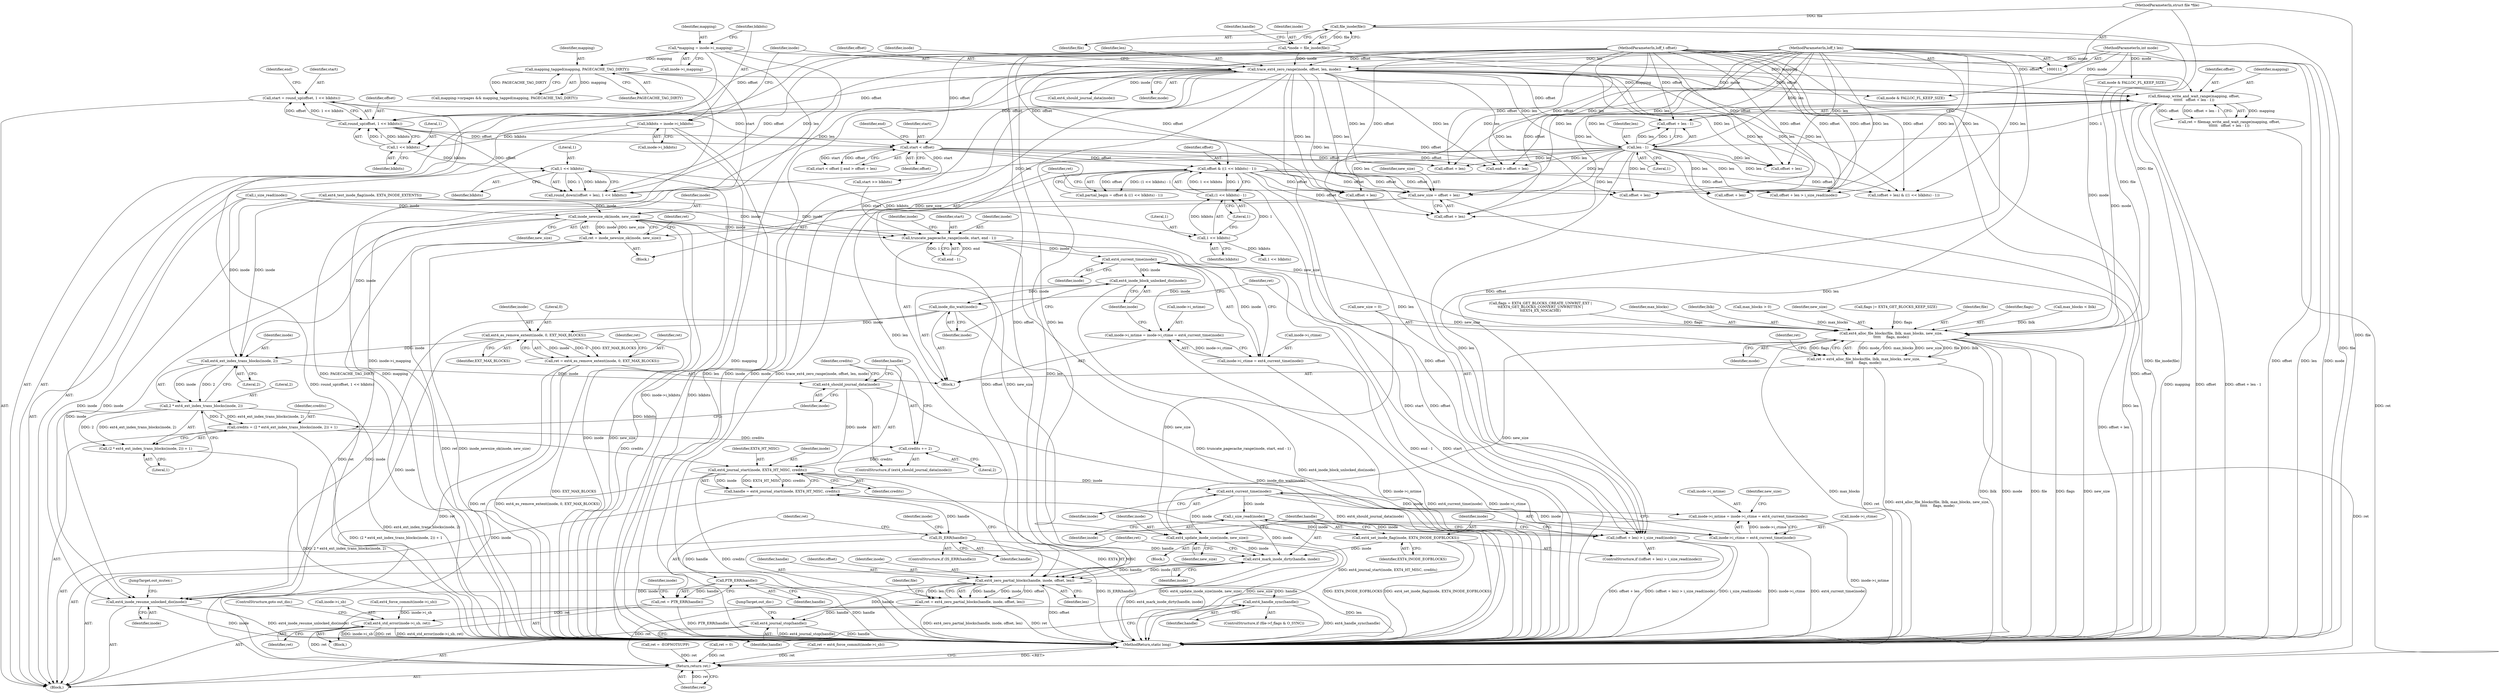 digraph "0_linux_0f2af21aae11972fa924374ddcf52e88347cf5a8@integer" {
"1000318" [label="(Call,new_size = offset + len)"];
"1000113" [label="(MethodParameterIn,loff_t offset)"];
"1000236" [label="(Call,offset & ((1 << blkbits) - 1))"];
"1000223" [label="(Call,start < offset)"];
"1000205" [label="(Call,start = round_up(offset, 1 << blkbits))"];
"1000207" [label="(Call,round_up(offset, 1 << blkbits))"];
"1000193" [label="(Call,filemap_write_and_wait_range(mapping, offset,\n\t\t\t\t\t\t   offset + len - 1))"];
"1000187" [label="(Call,mapping_tagged(mapping, PAGECACHE_TAG_DIRTY))"];
"1000143" [label="(Call,*mapping = inode->i_mapping)"];
"1000154" [label="(Call,trace_ext4_zero_range(inode, offset, len, mode))"];
"1000118" [label="(Call,*inode = file_inode(file))"];
"1000120" [label="(Call,file_inode(file))"];
"1000112" [label="(MethodParameterIn,struct file *file)"];
"1000114" [label="(MethodParameterIn,loff_t len)"];
"1000115" [label="(MethodParameterIn,int mode)"];
"1000198" [label="(Call,len - 1)"];
"1000209" [label="(Call,1 << blkbits)"];
"1000149" [label="(Call,blkbits = inode->i_blkbits)"];
"1000238" [label="(Call,(1 << blkbits) - 1)"];
"1000239" [label="(Call,1 << blkbits)"];
"1000218" [label="(Call,1 << blkbits)"];
"1000325" [label="(Call,inode_newsize_ok(inode, new_size))"];
"1000323" [label="(Call,ret = inode_newsize_ok(inode, new_size))"];
"1000481" [label="(Return,return ret;)"];
"1000341" [label="(Call,truncate_pagecache_range(inode, start, end - 1))"];
"1000355" [label="(Call,ext4_current_time(inode))"];
"1000347" [label="(Call,inode->i_mtime = inode->i_ctime = ext4_current_time(inode))"];
"1000351" [label="(Call,inode->i_ctime = ext4_current_time(inode))"];
"1000357" [label="(Call,ext4_inode_block_unlocked_dio(inode))"];
"1000359" [label="(Call,inode_dio_wait(inode))"];
"1000375" [label="(Call,ext4_es_remove_extent(inode, 0, EXT_MAX_BLOCKS))"];
"1000373" [label="(Call,ret = ext4_es_remove_extent(inode, 0, EXT_MAX_BLOCKS))"];
"1000394" [label="(Call,ext4_ext_index_trans_blocks(inode, 2))"];
"1000392" [label="(Call,2 * ext4_ext_index_trans_blocks(inode, 2))"];
"1000389" [label="(Call,credits = (2 * ext4_ext_index_trans_blocks(inode, 2)) + 1)"];
"1000401" [label="(Call,credits += 2)"];
"1000406" [label="(Call,ext4_journal_start(inode, EXT4_HT_MISC, credits))"];
"1000404" [label="(Call,handle = ext4_journal_start(inode, EXT4_HT_MISC, credits))"];
"1000411" [label="(Call,IS_ERR(handle))"];
"1000416" [label="(Call,PTR_ERR(handle))"];
"1000414" [label="(Call,ret = PTR_ERR(handle))"];
"1000418" [label="(Call,ext4_std_error(inode->i_sb, ret))"];
"1000452" [label="(Call,ext4_mark_inode_dirty(handle, inode))"];
"1000457" [label="(Call,ext4_zero_partial_blocks(handle, inode, offset, len))"];
"1000455" [label="(Call,ret = ext4_zero_partial_blocks(handle, inode, offset, len))"];
"1000468" [label="(Call,ext4_handle_sync(handle))"];
"1000470" [label="(Call,ext4_journal_stop(handle))"];
"1000473" [label="(Call,ext4_inode_resume_unlocked_dio(inode))"];
"1000432" [label="(Call,ext4_current_time(inode))"];
"1000424" [label="(Call,inode->i_mtime = inode->i_ctime = ext4_current_time(inode))"];
"1000428" [label="(Call,inode->i_ctime = ext4_current_time(inode))"];
"1000437" [label="(Call,ext4_update_inode_size(inode, new_size))"];
"1000447" [label="(Call,i_size_read(inode))"];
"1000443" [label="(Call,(offset + len) > i_size_read(inode))"];
"1000449" [label="(Call,ext4_set_inode_flag(inode, EXT4_INODE_EOFBLOCKS))"];
"1000391" [label="(Call,(2 * ext4_ext_index_trans_blocks(inode, 2)) + 1)"];
"1000399" [label="(Call,ext4_should_journal_data(inode))"];
"1000363" [label="(Call,ext4_alloc_file_blocks(file, lblk, max_blocks, new_size,\n\t\t\t\t\t     flags, mode))"];
"1000361" [label="(Call,ret = ext4_alloc_file_blocks(file, lblk, max_blocks, new_size,\n\t\t\t\t\t     flags, mode))"];
"1000396" [label="(Literal,2)"];
"1000404" [label="(Call,handle = ext4_journal_start(inode, EXT4_HT_MISC, credits))"];
"1000246" [label="(Call,offset + len)"];
"1000465" [label="(Identifier,file)"];
"1000195" [label="(Identifier,offset)"];
"1000228" [label="(Call,offset + len)"];
"1000296" [label="(Call,ext4_test_inode_flag(inode, EXT4_INODE_EXTENTS))"];
"1000449" [label="(Call,ext4_set_inode_flag(inode, EXT4_INODE_EOFBLOCKS))"];
"1000409" [label="(Identifier,credits)"];
"1000481" [label="(Return,return ret;)"];
"1000363" [label="(Call,ext4_alloc_file_blocks(file, lblk, max_blocks, new_size,\n\t\t\t\t\t     flags, mode))"];
"1000468" [label="(Call,ext4_handle_sync(handle))"];
"1000452" [label="(Call,ext4_mark_inode_dirty(handle, inode))"];
"1000155" [label="(Identifier,inode)"];
"1000462" [label="(ControlStructure,if (file->f_flags & O_SYNC))"];
"1000472" [label="(JumpTarget,out_dio:)"];
"1000300" [label="(Call,ret = -EOPNOTSUPP)"];
"1000456" [label="(Identifier,ret)"];
"1000447" [label="(Call,i_size_read(inode))"];
"1000422" [label="(Identifier,ret)"];
"1000150" [label="(Identifier,blkbits)"];
"1000317" [label="(Block,)"];
"1000411" [label="(Call,IS_ERR(handle))"];
"1000239" [label="(Call,1 << blkbits)"];
"1000351" [label="(Call,inode->i_ctime = ext4_current_time(inode))"];
"1000169" [label="(Call,ext4_should_journal_data(inode))"];
"1000471" [label="(Identifier,handle)"];
"1000439" [label="(Identifier,new_size)"];
"1000112" [label="(MethodParameterIn,struct file *file)"];
"1000458" [label="(Identifier,handle)"];
"1000198" [label="(Call,len - 1)"];
"1000378" [label="(Identifier,EXT_MAX_BLOCKS)"];
"1000394" [label="(Call,ext4_ext_index_trans_blocks(inode, 2))"];
"1000413" [label="(Block,)"];
"1000145" [label="(Call,inode->i_mapping)"];
"1000340" [label="(Block,)"];
"1000342" [label="(Identifier,inode)"];
"1000193" [label="(Call,filemap_write_and_wait_range(mapping, offset,\n\t\t\t\t\t\t   offset + len - 1))"];
"1000189" [label="(Identifier,PAGECACHE_TAG_DIRTY)"];
"1000364" [label="(Identifier,file)"];
"1000368" [label="(Identifier,flags)"];
"1000241" [label="(Identifier,blkbits)"];
"1000318" [label="(Call,new_size = offset + len)"];
"1000236" [label="(Call,offset & ((1 << blkbits) - 1))"];
"1000393" [label="(Literal,2)"];
"1000392" [label="(Call,2 * ext4_ext_index_trans_blocks(inode, 2))"];
"1000114" [label="(MethodParameterIn,loff_t len)"];
"1000121" [label="(Identifier,file)"];
"1000455" [label="(Call,ret = ext4_zero_partial_blocks(handle, inode, offset, len))"];
"1000213" [label="(Identifier,end)"];
"1000194" [label="(Identifier,mapping)"];
"1000210" [label="(Literal,1)"];
"1000400" [label="(Identifier,inode)"];
"1000424" [label="(Call,inode->i_mtime = inode->i_ctime = ext4_current_time(inode))"];
"1000226" [label="(Call,end > offset + len)"];
"1000320" [label="(Call,offset + len)"];
"1000344" [label="(Call,end - 1)"];
"1000391" [label="(Call,(2 * ext4_ext_index_trans_blocks(inode, 2)) + 1)"];
"1000183" [label="(Call,mapping->nrpages && mapping_tagged(mapping, PAGECACHE_TAG_DIRTY))"];
"1000156" [label="(Identifier,offset)"];
"1000417" [label="(Identifier,handle)"];
"1000242" [label="(Literal,1)"];
"1000408" [label="(Identifier,EXT4_HT_MISC)"];
"1000163" [label="(Identifier,inode)"];
"1000265" [label="(Call,max_blocks < lblk)"];
"1000118" [label="(Call,*inode = file_inode(file))"];
"1000405" [label="(Identifier,handle)"];
"1000375" [label="(Call,ext4_es_remove_extent(inode, 0, EXT_MAX_BLOCKS))"];
"1000325" [label="(Call,inode_newsize_ok(inode, new_size))"];
"1000312" [label="(Call,offset + len)"];
"1000219" [label="(Literal,1)"];
"1000469" [label="(Identifier,handle)"];
"1000209" [label="(Call,1 << blkbits)"];
"1000275" [label="(Call,flags = EXT4_GET_BLOCKS_CREATE_UNWRIT_EXT |\n\t\tEXT4_GET_BLOCKS_CONVERT_UNWRITTEN |\n\t\tEXT4_EX_NOCACHE)"];
"1000240" [label="(Literal,1)"];
"1000222" [label="(Call,start < offset || end > offset + len)"];
"1000415" [label="(Identifier,ret)"];
"1000475" [label="(JumpTarget,out_mutex:)"];
"1000442" [label="(ControlStructure,if ((offset + len) > i_size_read(inode)))"];
"1000366" [label="(Identifier,max_blocks)"];
"1000220" [label="(Identifier,blkbits)"];
"1000376" [label="(Identifier,inode)"];
"1000470" [label="(Call,ext4_journal_stop(handle))"];
"1000450" [label="(Identifier,inode)"];
"1000473" [label="(Call,ext4_inode_resume_unlocked_dio(inode))"];
"1000128" [label="(Call,new_size = 0)"];
"1000324" [label="(Identifier,ret)"];
"1000207" [label="(Call,round_up(offset, 1 << blkbits))"];
"1000238" [label="(Call,(1 << blkbits) - 1)"];
"1000199" [label="(Identifier,len)"];
"1000341" [label="(Call,truncate_pagecache_range(inode, start, end - 1))"];
"1000132" [label="(Call,ret = 0)"];
"1000158" [label="(Identifier,mode)"];
"1000116" [label="(Block,)"];
"1000214" [label="(Call,round_down((offset + len), 1 << blkbits))"];
"1000234" [label="(Call,partial_begin = offset & ((1 << blkbits) - 1))"];
"1000191" [label="(Call,ret = filemap_write_and_wait_range(mapping, offset,\n\t\t\t\t\t\t   offset + len - 1))"];
"1000474" [label="(Identifier,inode)"];
"1000256" [label="(Call,start >> blkbits)"];
"1000188" [label="(Identifier,mapping)"];
"1000352" [label="(Call,inode->i_ctime)"];
"1000460" [label="(Identifier,offset)"];
"1000143" [label="(Call,*mapping = inode->i_mapping)"];
"1000250" [label="(Call,1 << blkbits)"];
"1000432" [label="(Call,ext4_current_time(inode))"];
"1000459" [label="(Identifier,inode)"];
"1000416" [label="(Call,PTR_ERR(handle))"];
"1000426" [label="(Identifier,inode)"];
"1000483" [label="(MethodReturn,static long)"];
"1000327" [label="(Identifier,new_size)"];
"1000438" [label="(Identifier,inode)"];
"1000365" [label="(Identifier,lblk)"];
"1000337" [label="(Call,max_blocks > 0)"];
"1000154" [label="(Call,trace_ext4_zero_range(inode, offset, len, mode))"];
"1000362" [label="(Identifier,ret)"];
"1000373" [label="(Call,ret = ext4_es_remove_extent(inode, 0, EXT_MAX_BLOCKS))"];
"1000457" [label="(Call,ext4_zero_partial_blocks(handle, inode, offset, len))"];
"1000237" [label="(Identifier,offset)"];
"1000283" [label="(Call,mode & FALLOC_FL_KEEP_SIZE)"];
"1000119" [label="(Identifier,inode)"];
"1000323" [label="(Call,ret = inode_newsize_ok(inode, new_size))"];
"1000315" [label="(Call,i_size_read(inode))"];
"1000443" [label="(Call,(offset + len) > i_size_read(inode))"];
"1000412" [label="(Identifier,handle)"];
"1000395" [label="(Identifier,inode)"];
"1000374" [label="(Identifier,ret)"];
"1000223" [label="(Call,start < offset)"];
"1000308" [label="(Call,mode & FALLOC_FL_KEEP_SIZE)"];
"1000113" [label="(MethodParameterIn,loff_t offset)"];
"1000151" [label="(Call,inode->i_blkbits)"];
"1000206" [label="(Identifier,start)"];
"1000311" [label="(Call,offset + len > i_size_read(inode))"];
"1000347" [label="(Call,inode->i_mtime = inode->i_ctime = ext4_current_time(inode))"];
"1000349" [label="(Identifier,inode)"];
"1000397" [label="(Literal,1)"];
"1000356" [label="(Identifier,inode)"];
"1000357" [label="(Call,ext4_inode_block_unlocked_dio(inode))"];
"1000211" [label="(Identifier,blkbits)"];
"1000425" [label="(Call,inode->i_mtime)"];
"1000149" [label="(Call,blkbits = inode->i_blkbits)"];
"1000407" [label="(Identifier,inode)"];
"1000371" [label="(Identifier,ret)"];
"1000367" [label="(Identifier,new_size)"];
"1000187" [label="(Call,mapping_tagged(mapping, PAGECACHE_TAG_DIRTY))"];
"1000326" [label="(Identifier,inode)"];
"1000414" [label="(Call,ret = PTR_ERR(handle))"];
"1000196" [label="(Call,offset + len - 1)"];
"1000433" [label="(Identifier,inode)"];
"1000225" [label="(Identifier,offset)"];
"1000437" [label="(Call,ext4_update_inode_size(inode, new_size))"];
"1000329" [label="(Identifier,ret)"];
"1000360" [label="(Identifier,inode)"];
"1000390" [label="(Identifier,credits)"];
"1000286" [label="(Call,flags |= EXT4_GET_BLOCKS_KEEP_SIZE)"];
"1000403" [label="(Literal,2)"];
"1000380" [label="(Identifier,ret)"];
"1000454" [label="(Identifier,inode)"];
"1000451" [label="(Identifier,EXT4_INODE_EOFBLOCKS)"];
"1000361" [label="(Call,ret = ext4_alloc_file_blocks(file, lblk, max_blocks, new_size,\n\t\t\t\t\t     flags, mode))"];
"1000428" [label="(Call,inode->i_ctime = ext4_current_time(inode))"];
"1000124" [label="(Identifier,handle)"];
"1000399" [label="(Call,ext4_should_journal_data(inode))"];
"1000144" [label="(Identifier,mapping)"];
"1000369" [label="(Identifier,mode)"];
"1000157" [label="(Identifier,len)"];
"1000200" [label="(Literal,1)"];
"1000348" [label="(Call,inode->i_mtime)"];
"1000115" [label="(MethodParameterIn,int mode)"];
"1000227" [label="(Identifier,end)"];
"1000436" [label="(Block,)"];
"1000319" [label="(Identifier,new_size)"];
"1000359" [label="(Call,inode_dio_wait(inode))"];
"1000174" [label="(Call,ext4_force_commit(inode->i_sb))"];
"1000355" [label="(Call,ext4_current_time(inode))"];
"1000377" [label="(Literal,0)"];
"1000406" [label="(Call,ext4_journal_start(inode, EXT4_HT_MISC, credits))"];
"1000401" [label="(Call,credits += 2)"];
"1000429" [label="(Call,inode->i_ctime)"];
"1000448" [label="(Identifier,inode)"];
"1000423" [label="(ControlStructure,goto out_dio;)"];
"1000398" [label="(ControlStructure,if (ext4_should_journal_data(inode)))"];
"1000120" [label="(Call,file_inode(file))"];
"1000461" [label="(Identifier,len)"];
"1000420" [label="(Identifier,inode)"];
"1000453" [label="(Identifier,handle)"];
"1000419" [label="(Call,inode->i_sb)"];
"1000224" [label="(Identifier,start)"];
"1000482" [label="(Identifier,ret)"];
"1000410" [label="(ControlStructure,if (IS_ERR(handle)))"];
"1000444" [label="(Call,offset + len)"];
"1000389" [label="(Call,credits = (2 * ext4_ext_index_trans_blocks(inode, 2)) + 1)"];
"1000245" [label="(Call,(offset + len) & ((1 << blkbits) - 1))"];
"1000343" [label="(Identifier,start)"];
"1000208" [label="(Identifier,offset)"];
"1000218" [label="(Call,1 << blkbits)"];
"1000402" [label="(Identifier,credits)"];
"1000435" [label="(Identifier,new_size)"];
"1000205" [label="(Call,start = round_up(offset, 1 << blkbits))"];
"1000418" [label="(Call,ext4_std_error(inode->i_sb, ret))"];
"1000172" [label="(Call,ret = ext4_force_commit(inode->i_sb))"];
"1000358" [label="(Identifier,inode)"];
"1000215" [label="(Call,offset + len)"];
"1000318" -> "1000317"  [label="AST: "];
"1000318" -> "1000320"  [label="CFG: "];
"1000319" -> "1000318"  [label="AST: "];
"1000320" -> "1000318"  [label="AST: "];
"1000324" -> "1000318"  [label="CFG: "];
"1000318" -> "1000483"  [label="DDG: offset + len"];
"1000113" -> "1000318"  [label="DDG: offset"];
"1000236" -> "1000318"  [label="DDG: offset"];
"1000114" -> "1000318"  [label="DDG: len"];
"1000154" -> "1000318"  [label="DDG: len"];
"1000198" -> "1000318"  [label="DDG: len"];
"1000318" -> "1000325"  [label="DDG: new_size"];
"1000113" -> "1000111"  [label="AST: "];
"1000113" -> "1000483"  [label="DDG: offset"];
"1000113" -> "1000154"  [label="DDG: offset"];
"1000113" -> "1000193"  [label="DDG: offset"];
"1000113" -> "1000196"  [label="DDG: offset"];
"1000113" -> "1000207"  [label="DDG: offset"];
"1000113" -> "1000214"  [label="DDG: offset"];
"1000113" -> "1000215"  [label="DDG: offset"];
"1000113" -> "1000223"  [label="DDG: offset"];
"1000113" -> "1000226"  [label="DDG: offset"];
"1000113" -> "1000228"  [label="DDG: offset"];
"1000113" -> "1000236"  [label="DDG: offset"];
"1000113" -> "1000245"  [label="DDG: offset"];
"1000113" -> "1000246"  [label="DDG: offset"];
"1000113" -> "1000311"  [label="DDG: offset"];
"1000113" -> "1000312"  [label="DDG: offset"];
"1000113" -> "1000320"  [label="DDG: offset"];
"1000113" -> "1000443"  [label="DDG: offset"];
"1000113" -> "1000444"  [label="DDG: offset"];
"1000113" -> "1000457"  [label="DDG: offset"];
"1000236" -> "1000234"  [label="AST: "];
"1000236" -> "1000238"  [label="CFG: "];
"1000237" -> "1000236"  [label="AST: "];
"1000238" -> "1000236"  [label="AST: "];
"1000234" -> "1000236"  [label="CFG: "];
"1000236" -> "1000234"  [label="DDG: offset"];
"1000236" -> "1000234"  [label="DDG: (1 << blkbits) - 1"];
"1000223" -> "1000236"  [label="DDG: offset"];
"1000238" -> "1000236"  [label="DDG: 1 << blkbits"];
"1000238" -> "1000236"  [label="DDG: 1"];
"1000236" -> "1000245"  [label="DDG: offset"];
"1000236" -> "1000246"  [label="DDG: offset"];
"1000236" -> "1000311"  [label="DDG: offset"];
"1000236" -> "1000312"  [label="DDG: offset"];
"1000236" -> "1000320"  [label="DDG: offset"];
"1000236" -> "1000443"  [label="DDG: offset"];
"1000236" -> "1000444"  [label="DDG: offset"];
"1000236" -> "1000457"  [label="DDG: offset"];
"1000223" -> "1000222"  [label="AST: "];
"1000223" -> "1000225"  [label="CFG: "];
"1000224" -> "1000223"  [label="AST: "];
"1000225" -> "1000223"  [label="AST: "];
"1000227" -> "1000223"  [label="CFG: "];
"1000222" -> "1000223"  [label="CFG: "];
"1000223" -> "1000483"  [label="DDG: offset"];
"1000223" -> "1000483"  [label="DDG: start"];
"1000223" -> "1000222"  [label="DDG: start"];
"1000223" -> "1000222"  [label="DDG: offset"];
"1000205" -> "1000223"  [label="DDG: start"];
"1000207" -> "1000223"  [label="DDG: offset"];
"1000223" -> "1000226"  [label="DDG: offset"];
"1000223" -> "1000228"  [label="DDG: offset"];
"1000223" -> "1000256"  [label="DDG: start"];
"1000205" -> "1000116"  [label="AST: "];
"1000205" -> "1000207"  [label="CFG: "];
"1000206" -> "1000205"  [label="AST: "];
"1000207" -> "1000205"  [label="AST: "];
"1000213" -> "1000205"  [label="CFG: "];
"1000205" -> "1000483"  [label="DDG: round_up(offset, 1 << blkbits)"];
"1000207" -> "1000205"  [label="DDG: offset"];
"1000207" -> "1000205"  [label="DDG: 1 << blkbits"];
"1000207" -> "1000209"  [label="CFG: "];
"1000208" -> "1000207"  [label="AST: "];
"1000209" -> "1000207"  [label="AST: "];
"1000193" -> "1000207"  [label="DDG: offset"];
"1000154" -> "1000207"  [label="DDG: offset"];
"1000209" -> "1000207"  [label="DDG: 1"];
"1000209" -> "1000207"  [label="DDG: blkbits"];
"1000207" -> "1000214"  [label="DDG: offset"];
"1000207" -> "1000215"  [label="DDG: offset"];
"1000193" -> "1000191"  [label="AST: "];
"1000193" -> "1000196"  [label="CFG: "];
"1000194" -> "1000193"  [label="AST: "];
"1000195" -> "1000193"  [label="AST: "];
"1000196" -> "1000193"  [label="AST: "];
"1000191" -> "1000193"  [label="CFG: "];
"1000193" -> "1000483"  [label="DDG: mapping"];
"1000193" -> "1000483"  [label="DDG: offset"];
"1000193" -> "1000483"  [label="DDG: offset + len - 1"];
"1000193" -> "1000191"  [label="DDG: mapping"];
"1000193" -> "1000191"  [label="DDG: offset"];
"1000193" -> "1000191"  [label="DDG: offset + len - 1"];
"1000187" -> "1000193"  [label="DDG: mapping"];
"1000143" -> "1000193"  [label="DDG: mapping"];
"1000154" -> "1000193"  [label="DDG: offset"];
"1000198" -> "1000193"  [label="DDG: len"];
"1000198" -> "1000193"  [label="DDG: 1"];
"1000187" -> "1000183"  [label="AST: "];
"1000187" -> "1000189"  [label="CFG: "];
"1000188" -> "1000187"  [label="AST: "];
"1000189" -> "1000187"  [label="AST: "];
"1000183" -> "1000187"  [label="CFG: "];
"1000187" -> "1000483"  [label="DDG: mapping"];
"1000187" -> "1000483"  [label="DDG: PAGECACHE_TAG_DIRTY"];
"1000187" -> "1000183"  [label="DDG: mapping"];
"1000187" -> "1000183"  [label="DDG: PAGECACHE_TAG_DIRTY"];
"1000143" -> "1000187"  [label="DDG: mapping"];
"1000143" -> "1000116"  [label="AST: "];
"1000143" -> "1000145"  [label="CFG: "];
"1000144" -> "1000143"  [label="AST: "];
"1000145" -> "1000143"  [label="AST: "];
"1000150" -> "1000143"  [label="CFG: "];
"1000143" -> "1000483"  [label="DDG: mapping"];
"1000143" -> "1000483"  [label="DDG: inode->i_mapping"];
"1000154" -> "1000116"  [label="AST: "];
"1000154" -> "1000158"  [label="CFG: "];
"1000155" -> "1000154"  [label="AST: "];
"1000156" -> "1000154"  [label="AST: "];
"1000157" -> "1000154"  [label="AST: "];
"1000158" -> "1000154"  [label="AST: "];
"1000163" -> "1000154"  [label="CFG: "];
"1000154" -> "1000483"  [label="DDG: len"];
"1000154" -> "1000483"  [label="DDG: inode"];
"1000154" -> "1000483"  [label="DDG: mode"];
"1000154" -> "1000483"  [label="DDG: trace_ext4_zero_range(inode, offset, len, mode)"];
"1000154" -> "1000483"  [label="DDG: offset"];
"1000118" -> "1000154"  [label="DDG: inode"];
"1000114" -> "1000154"  [label="DDG: len"];
"1000115" -> "1000154"  [label="DDG: mode"];
"1000154" -> "1000169"  [label="DDG: inode"];
"1000154" -> "1000196"  [label="DDG: offset"];
"1000154" -> "1000198"  [label="DDG: len"];
"1000154" -> "1000214"  [label="DDG: len"];
"1000154" -> "1000215"  [label="DDG: len"];
"1000154" -> "1000226"  [label="DDG: len"];
"1000154" -> "1000228"  [label="DDG: len"];
"1000154" -> "1000245"  [label="DDG: len"];
"1000154" -> "1000246"  [label="DDG: len"];
"1000154" -> "1000283"  [label="DDG: mode"];
"1000154" -> "1000311"  [label="DDG: len"];
"1000154" -> "1000312"  [label="DDG: len"];
"1000154" -> "1000320"  [label="DDG: len"];
"1000154" -> "1000443"  [label="DDG: len"];
"1000154" -> "1000444"  [label="DDG: len"];
"1000154" -> "1000457"  [label="DDG: len"];
"1000118" -> "1000116"  [label="AST: "];
"1000118" -> "1000120"  [label="CFG: "];
"1000119" -> "1000118"  [label="AST: "];
"1000120" -> "1000118"  [label="AST: "];
"1000124" -> "1000118"  [label="CFG: "];
"1000118" -> "1000483"  [label="DDG: file_inode(file)"];
"1000120" -> "1000118"  [label="DDG: file"];
"1000120" -> "1000121"  [label="CFG: "];
"1000121" -> "1000120"  [label="AST: "];
"1000120" -> "1000483"  [label="DDG: file"];
"1000112" -> "1000120"  [label="DDG: file"];
"1000120" -> "1000363"  [label="DDG: file"];
"1000112" -> "1000111"  [label="AST: "];
"1000112" -> "1000483"  [label="DDG: file"];
"1000112" -> "1000363"  [label="DDG: file"];
"1000114" -> "1000111"  [label="AST: "];
"1000114" -> "1000483"  [label="DDG: len"];
"1000114" -> "1000198"  [label="DDG: len"];
"1000114" -> "1000214"  [label="DDG: len"];
"1000114" -> "1000215"  [label="DDG: len"];
"1000114" -> "1000226"  [label="DDG: len"];
"1000114" -> "1000228"  [label="DDG: len"];
"1000114" -> "1000245"  [label="DDG: len"];
"1000114" -> "1000246"  [label="DDG: len"];
"1000114" -> "1000311"  [label="DDG: len"];
"1000114" -> "1000312"  [label="DDG: len"];
"1000114" -> "1000320"  [label="DDG: len"];
"1000114" -> "1000443"  [label="DDG: len"];
"1000114" -> "1000444"  [label="DDG: len"];
"1000114" -> "1000457"  [label="DDG: len"];
"1000115" -> "1000111"  [label="AST: "];
"1000115" -> "1000483"  [label="DDG: mode"];
"1000115" -> "1000283"  [label="DDG: mode"];
"1000115" -> "1000308"  [label="DDG: mode"];
"1000115" -> "1000363"  [label="DDG: mode"];
"1000198" -> "1000196"  [label="AST: "];
"1000198" -> "1000200"  [label="CFG: "];
"1000199" -> "1000198"  [label="AST: "];
"1000200" -> "1000198"  [label="AST: "];
"1000196" -> "1000198"  [label="CFG: "];
"1000198" -> "1000483"  [label="DDG: len"];
"1000198" -> "1000196"  [label="DDG: len"];
"1000198" -> "1000196"  [label="DDG: 1"];
"1000198" -> "1000214"  [label="DDG: len"];
"1000198" -> "1000215"  [label="DDG: len"];
"1000198" -> "1000226"  [label="DDG: len"];
"1000198" -> "1000228"  [label="DDG: len"];
"1000198" -> "1000245"  [label="DDG: len"];
"1000198" -> "1000246"  [label="DDG: len"];
"1000198" -> "1000311"  [label="DDG: len"];
"1000198" -> "1000312"  [label="DDG: len"];
"1000198" -> "1000320"  [label="DDG: len"];
"1000198" -> "1000443"  [label="DDG: len"];
"1000198" -> "1000444"  [label="DDG: len"];
"1000198" -> "1000457"  [label="DDG: len"];
"1000209" -> "1000211"  [label="CFG: "];
"1000210" -> "1000209"  [label="AST: "];
"1000211" -> "1000209"  [label="AST: "];
"1000149" -> "1000209"  [label="DDG: blkbits"];
"1000209" -> "1000218"  [label="DDG: blkbits"];
"1000149" -> "1000116"  [label="AST: "];
"1000149" -> "1000151"  [label="CFG: "];
"1000150" -> "1000149"  [label="AST: "];
"1000151" -> "1000149"  [label="AST: "];
"1000155" -> "1000149"  [label="CFG: "];
"1000149" -> "1000483"  [label="DDG: inode->i_blkbits"];
"1000149" -> "1000483"  [label="DDG: blkbits"];
"1000238" -> "1000242"  [label="CFG: "];
"1000239" -> "1000238"  [label="AST: "];
"1000242" -> "1000238"  [label="AST: "];
"1000239" -> "1000238"  [label="DDG: 1"];
"1000239" -> "1000238"  [label="DDG: blkbits"];
"1000239" -> "1000241"  [label="CFG: "];
"1000240" -> "1000239"  [label="AST: "];
"1000241" -> "1000239"  [label="AST: "];
"1000242" -> "1000239"  [label="CFG: "];
"1000218" -> "1000239"  [label="DDG: blkbits"];
"1000239" -> "1000250"  [label="DDG: blkbits"];
"1000218" -> "1000214"  [label="AST: "];
"1000218" -> "1000220"  [label="CFG: "];
"1000219" -> "1000218"  [label="AST: "];
"1000220" -> "1000218"  [label="AST: "];
"1000214" -> "1000218"  [label="CFG: "];
"1000218" -> "1000483"  [label="DDG: blkbits"];
"1000218" -> "1000214"  [label="DDG: 1"];
"1000218" -> "1000214"  [label="DDG: blkbits"];
"1000325" -> "1000323"  [label="AST: "];
"1000325" -> "1000327"  [label="CFG: "];
"1000326" -> "1000325"  [label="AST: "];
"1000327" -> "1000325"  [label="AST: "];
"1000323" -> "1000325"  [label="CFG: "];
"1000325" -> "1000483"  [label="DDG: inode"];
"1000325" -> "1000483"  [label="DDG: new_size"];
"1000325" -> "1000323"  [label="DDG: inode"];
"1000325" -> "1000323"  [label="DDG: new_size"];
"1000315" -> "1000325"  [label="DDG: inode"];
"1000296" -> "1000325"  [label="DDG: inode"];
"1000325" -> "1000341"  [label="DDG: inode"];
"1000325" -> "1000363"  [label="DDG: new_size"];
"1000325" -> "1000394"  [label="DDG: inode"];
"1000325" -> "1000437"  [label="DDG: new_size"];
"1000325" -> "1000473"  [label="DDG: inode"];
"1000323" -> "1000317"  [label="AST: "];
"1000324" -> "1000323"  [label="AST: "];
"1000329" -> "1000323"  [label="CFG: "];
"1000323" -> "1000483"  [label="DDG: ret"];
"1000323" -> "1000483"  [label="DDG: inode_newsize_ok(inode, new_size)"];
"1000323" -> "1000481"  [label="DDG: ret"];
"1000481" -> "1000116"  [label="AST: "];
"1000481" -> "1000482"  [label="CFG: "];
"1000482" -> "1000481"  [label="AST: "];
"1000483" -> "1000481"  [label="CFG: "];
"1000481" -> "1000483"  [label="DDG: <RET>"];
"1000482" -> "1000481"  [label="DDG: ret"];
"1000300" -> "1000481"  [label="DDG: ret"];
"1000418" -> "1000481"  [label="DDG: ret"];
"1000132" -> "1000481"  [label="DDG: ret"];
"1000172" -> "1000481"  [label="DDG: ret"];
"1000361" -> "1000481"  [label="DDG: ret"];
"1000373" -> "1000481"  [label="DDG: ret"];
"1000191" -> "1000481"  [label="DDG: ret"];
"1000455" -> "1000481"  [label="DDG: ret"];
"1000341" -> "1000340"  [label="AST: "];
"1000341" -> "1000344"  [label="CFG: "];
"1000342" -> "1000341"  [label="AST: "];
"1000343" -> "1000341"  [label="AST: "];
"1000344" -> "1000341"  [label="AST: "];
"1000349" -> "1000341"  [label="CFG: "];
"1000341" -> "1000483"  [label="DDG: end - 1"];
"1000341" -> "1000483"  [label="DDG: start"];
"1000341" -> "1000483"  [label="DDG: truncate_pagecache_range(inode, start, end - 1)"];
"1000315" -> "1000341"  [label="DDG: inode"];
"1000296" -> "1000341"  [label="DDG: inode"];
"1000256" -> "1000341"  [label="DDG: start"];
"1000344" -> "1000341"  [label="DDG: end"];
"1000344" -> "1000341"  [label="DDG: 1"];
"1000341" -> "1000355"  [label="DDG: inode"];
"1000355" -> "1000351"  [label="AST: "];
"1000355" -> "1000356"  [label="CFG: "];
"1000356" -> "1000355"  [label="AST: "];
"1000351" -> "1000355"  [label="CFG: "];
"1000355" -> "1000347"  [label="DDG: inode"];
"1000355" -> "1000351"  [label="DDG: inode"];
"1000355" -> "1000357"  [label="DDG: inode"];
"1000347" -> "1000340"  [label="AST: "];
"1000347" -> "1000351"  [label="CFG: "];
"1000348" -> "1000347"  [label="AST: "];
"1000351" -> "1000347"  [label="AST: "];
"1000358" -> "1000347"  [label="CFG: "];
"1000347" -> "1000483"  [label="DDG: inode->i_mtime"];
"1000351" -> "1000347"  [label="DDG: inode->i_ctime"];
"1000352" -> "1000351"  [label="AST: "];
"1000351" -> "1000483"  [label="DDG: inode->i_ctime"];
"1000351" -> "1000483"  [label="DDG: ext4_current_time(inode)"];
"1000357" -> "1000340"  [label="AST: "];
"1000357" -> "1000358"  [label="CFG: "];
"1000358" -> "1000357"  [label="AST: "];
"1000360" -> "1000357"  [label="CFG: "];
"1000357" -> "1000483"  [label="DDG: ext4_inode_block_unlocked_dio(inode)"];
"1000357" -> "1000359"  [label="DDG: inode"];
"1000359" -> "1000340"  [label="AST: "];
"1000359" -> "1000360"  [label="CFG: "];
"1000360" -> "1000359"  [label="AST: "];
"1000362" -> "1000359"  [label="CFG: "];
"1000359" -> "1000483"  [label="DDG: inode_dio_wait(inode)"];
"1000359" -> "1000375"  [label="DDG: inode"];
"1000359" -> "1000473"  [label="DDG: inode"];
"1000375" -> "1000373"  [label="AST: "];
"1000375" -> "1000378"  [label="CFG: "];
"1000376" -> "1000375"  [label="AST: "];
"1000377" -> "1000375"  [label="AST: "];
"1000378" -> "1000375"  [label="AST: "];
"1000373" -> "1000375"  [label="CFG: "];
"1000375" -> "1000483"  [label="DDG: EXT_MAX_BLOCKS"];
"1000375" -> "1000373"  [label="DDG: inode"];
"1000375" -> "1000373"  [label="DDG: 0"];
"1000375" -> "1000373"  [label="DDG: EXT_MAX_BLOCKS"];
"1000375" -> "1000394"  [label="DDG: inode"];
"1000375" -> "1000473"  [label="DDG: inode"];
"1000373" -> "1000340"  [label="AST: "];
"1000374" -> "1000373"  [label="AST: "];
"1000380" -> "1000373"  [label="CFG: "];
"1000373" -> "1000483"  [label="DDG: ext4_es_remove_extent(inode, 0, EXT_MAX_BLOCKS)"];
"1000373" -> "1000483"  [label="DDG: ret"];
"1000394" -> "1000392"  [label="AST: "];
"1000394" -> "1000396"  [label="CFG: "];
"1000395" -> "1000394"  [label="AST: "];
"1000396" -> "1000394"  [label="AST: "];
"1000392" -> "1000394"  [label="CFG: "];
"1000394" -> "1000392"  [label="DDG: inode"];
"1000394" -> "1000392"  [label="DDG: 2"];
"1000315" -> "1000394"  [label="DDG: inode"];
"1000296" -> "1000394"  [label="DDG: inode"];
"1000394" -> "1000399"  [label="DDG: inode"];
"1000392" -> "1000391"  [label="AST: "];
"1000393" -> "1000392"  [label="AST: "];
"1000397" -> "1000392"  [label="CFG: "];
"1000392" -> "1000483"  [label="DDG: ext4_ext_index_trans_blocks(inode, 2)"];
"1000392" -> "1000389"  [label="DDG: 2"];
"1000392" -> "1000389"  [label="DDG: ext4_ext_index_trans_blocks(inode, 2)"];
"1000392" -> "1000391"  [label="DDG: 2"];
"1000392" -> "1000391"  [label="DDG: ext4_ext_index_trans_blocks(inode, 2)"];
"1000389" -> "1000116"  [label="AST: "];
"1000389" -> "1000391"  [label="CFG: "];
"1000390" -> "1000389"  [label="AST: "];
"1000391" -> "1000389"  [label="AST: "];
"1000400" -> "1000389"  [label="CFG: "];
"1000389" -> "1000483"  [label="DDG: (2 * ext4_ext_index_trans_blocks(inode, 2)) + 1"];
"1000389" -> "1000401"  [label="DDG: credits"];
"1000389" -> "1000406"  [label="DDG: credits"];
"1000401" -> "1000398"  [label="AST: "];
"1000401" -> "1000403"  [label="CFG: "];
"1000402" -> "1000401"  [label="AST: "];
"1000403" -> "1000401"  [label="AST: "];
"1000405" -> "1000401"  [label="CFG: "];
"1000401" -> "1000406"  [label="DDG: credits"];
"1000406" -> "1000404"  [label="AST: "];
"1000406" -> "1000409"  [label="CFG: "];
"1000407" -> "1000406"  [label="AST: "];
"1000408" -> "1000406"  [label="AST: "];
"1000409" -> "1000406"  [label="AST: "];
"1000404" -> "1000406"  [label="CFG: "];
"1000406" -> "1000483"  [label="DDG: credits"];
"1000406" -> "1000483"  [label="DDG: EXT4_HT_MISC"];
"1000406" -> "1000404"  [label="DDG: inode"];
"1000406" -> "1000404"  [label="DDG: EXT4_HT_MISC"];
"1000406" -> "1000404"  [label="DDG: credits"];
"1000399" -> "1000406"  [label="DDG: inode"];
"1000406" -> "1000432"  [label="DDG: inode"];
"1000406" -> "1000473"  [label="DDG: inode"];
"1000404" -> "1000116"  [label="AST: "];
"1000405" -> "1000404"  [label="AST: "];
"1000412" -> "1000404"  [label="CFG: "];
"1000404" -> "1000483"  [label="DDG: ext4_journal_start(inode, EXT4_HT_MISC, credits)"];
"1000404" -> "1000411"  [label="DDG: handle"];
"1000411" -> "1000410"  [label="AST: "];
"1000411" -> "1000412"  [label="CFG: "];
"1000412" -> "1000411"  [label="AST: "];
"1000415" -> "1000411"  [label="CFG: "];
"1000426" -> "1000411"  [label="CFG: "];
"1000411" -> "1000483"  [label="DDG: IS_ERR(handle)"];
"1000411" -> "1000416"  [label="DDG: handle"];
"1000411" -> "1000452"  [label="DDG: handle"];
"1000416" -> "1000414"  [label="AST: "];
"1000416" -> "1000417"  [label="CFG: "];
"1000417" -> "1000416"  [label="AST: "];
"1000414" -> "1000416"  [label="CFG: "];
"1000416" -> "1000483"  [label="DDG: handle"];
"1000416" -> "1000414"  [label="DDG: handle"];
"1000414" -> "1000413"  [label="AST: "];
"1000415" -> "1000414"  [label="AST: "];
"1000420" -> "1000414"  [label="CFG: "];
"1000414" -> "1000483"  [label="DDG: PTR_ERR(handle)"];
"1000414" -> "1000418"  [label="DDG: ret"];
"1000418" -> "1000413"  [label="AST: "];
"1000418" -> "1000422"  [label="CFG: "];
"1000419" -> "1000418"  [label="AST: "];
"1000422" -> "1000418"  [label="AST: "];
"1000423" -> "1000418"  [label="CFG: "];
"1000418" -> "1000483"  [label="DDG: ret"];
"1000418" -> "1000483"  [label="DDG: ext4_std_error(inode->i_sb, ret)"];
"1000418" -> "1000483"  [label="DDG: inode->i_sb"];
"1000174" -> "1000418"  [label="DDG: inode->i_sb"];
"1000452" -> "1000116"  [label="AST: "];
"1000452" -> "1000454"  [label="CFG: "];
"1000453" -> "1000452"  [label="AST: "];
"1000454" -> "1000452"  [label="AST: "];
"1000456" -> "1000452"  [label="CFG: "];
"1000452" -> "1000483"  [label="DDG: ext4_mark_inode_dirty(handle, inode)"];
"1000437" -> "1000452"  [label="DDG: inode"];
"1000449" -> "1000452"  [label="DDG: inode"];
"1000447" -> "1000452"  [label="DDG: inode"];
"1000452" -> "1000457"  [label="DDG: handle"];
"1000452" -> "1000457"  [label="DDG: inode"];
"1000457" -> "1000455"  [label="AST: "];
"1000457" -> "1000461"  [label="CFG: "];
"1000458" -> "1000457"  [label="AST: "];
"1000459" -> "1000457"  [label="AST: "];
"1000460" -> "1000457"  [label="AST: "];
"1000461" -> "1000457"  [label="AST: "];
"1000455" -> "1000457"  [label="CFG: "];
"1000457" -> "1000483"  [label="DDG: len"];
"1000457" -> "1000483"  [label="DDG: offset"];
"1000457" -> "1000455"  [label="DDG: handle"];
"1000457" -> "1000455"  [label="DDG: inode"];
"1000457" -> "1000455"  [label="DDG: offset"];
"1000457" -> "1000455"  [label="DDG: len"];
"1000457" -> "1000468"  [label="DDG: handle"];
"1000457" -> "1000470"  [label="DDG: handle"];
"1000457" -> "1000473"  [label="DDG: inode"];
"1000455" -> "1000116"  [label="AST: "];
"1000456" -> "1000455"  [label="AST: "];
"1000465" -> "1000455"  [label="CFG: "];
"1000455" -> "1000483"  [label="DDG: ext4_zero_partial_blocks(handle, inode, offset, len)"];
"1000455" -> "1000483"  [label="DDG: ret"];
"1000468" -> "1000462"  [label="AST: "];
"1000468" -> "1000469"  [label="CFG: "];
"1000469" -> "1000468"  [label="AST: "];
"1000471" -> "1000468"  [label="CFG: "];
"1000468" -> "1000483"  [label="DDG: ext4_handle_sync(handle)"];
"1000468" -> "1000470"  [label="DDG: handle"];
"1000470" -> "1000116"  [label="AST: "];
"1000470" -> "1000471"  [label="CFG: "];
"1000471" -> "1000470"  [label="AST: "];
"1000472" -> "1000470"  [label="CFG: "];
"1000470" -> "1000483"  [label="DDG: handle"];
"1000470" -> "1000483"  [label="DDG: ext4_journal_stop(handle)"];
"1000473" -> "1000116"  [label="AST: "];
"1000473" -> "1000474"  [label="CFG: "];
"1000474" -> "1000473"  [label="AST: "];
"1000475" -> "1000473"  [label="CFG: "];
"1000473" -> "1000483"  [label="DDG: inode"];
"1000473" -> "1000483"  [label="DDG: ext4_inode_resume_unlocked_dio(inode)"];
"1000315" -> "1000473"  [label="DDG: inode"];
"1000296" -> "1000473"  [label="DDG: inode"];
"1000432" -> "1000428"  [label="AST: "];
"1000432" -> "1000433"  [label="CFG: "];
"1000433" -> "1000432"  [label="AST: "];
"1000428" -> "1000432"  [label="CFG: "];
"1000432" -> "1000424"  [label="DDG: inode"];
"1000432" -> "1000428"  [label="DDG: inode"];
"1000432" -> "1000437"  [label="DDG: inode"];
"1000432" -> "1000447"  [label="DDG: inode"];
"1000424" -> "1000116"  [label="AST: "];
"1000424" -> "1000428"  [label="CFG: "];
"1000425" -> "1000424"  [label="AST: "];
"1000428" -> "1000424"  [label="AST: "];
"1000435" -> "1000424"  [label="CFG: "];
"1000424" -> "1000483"  [label="DDG: inode->i_mtime"];
"1000428" -> "1000424"  [label="DDG: inode->i_ctime"];
"1000429" -> "1000428"  [label="AST: "];
"1000428" -> "1000483"  [label="DDG: ext4_current_time(inode)"];
"1000428" -> "1000483"  [label="DDG: inode->i_ctime"];
"1000437" -> "1000436"  [label="AST: "];
"1000437" -> "1000439"  [label="CFG: "];
"1000438" -> "1000437"  [label="AST: "];
"1000439" -> "1000437"  [label="AST: "];
"1000453" -> "1000437"  [label="CFG: "];
"1000437" -> "1000483"  [label="DDG: ext4_update_inode_size(inode, new_size)"];
"1000437" -> "1000483"  [label="DDG: new_size"];
"1000128" -> "1000437"  [label="DDG: new_size"];
"1000363" -> "1000437"  [label="DDG: new_size"];
"1000447" -> "1000443"  [label="AST: "];
"1000447" -> "1000448"  [label="CFG: "];
"1000448" -> "1000447"  [label="AST: "];
"1000443" -> "1000447"  [label="CFG: "];
"1000447" -> "1000443"  [label="DDG: inode"];
"1000447" -> "1000449"  [label="DDG: inode"];
"1000443" -> "1000442"  [label="AST: "];
"1000444" -> "1000443"  [label="AST: "];
"1000450" -> "1000443"  [label="CFG: "];
"1000453" -> "1000443"  [label="CFG: "];
"1000443" -> "1000483"  [label="DDG: (offset + len) > i_size_read(inode)"];
"1000443" -> "1000483"  [label="DDG: i_size_read(inode)"];
"1000443" -> "1000483"  [label="DDG: offset + len"];
"1000449" -> "1000442"  [label="AST: "];
"1000449" -> "1000451"  [label="CFG: "];
"1000450" -> "1000449"  [label="AST: "];
"1000451" -> "1000449"  [label="AST: "];
"1000453" -> "1000449"  [label="CFG: "];
"1000449" -> "1000483"  [label="DDG: ext4_set_inode_flag(inode, EXT4_INODE_EOFBLOCKS)"];
"1000449" -> "1000483"  [label="DDG: EXT4_INODE_EOFBLOCKS"];
"1000391" -> "1000397"  [label="CFG: "];
"1000397" -> "1000391"  [label="AST: "];
"1000391" -> "1000483"  [label="DDG: 2 * ext4_ext_index_trans_blocks(inode, 2)"];
"1000399" -> "1000398"  [label="AST: "];
"1000399" -> "1000400"  [label="CFG: "];
"1000400" -> "1000399"  [label="AST: "];
"1000402" -> "1000399"  [label="CFG: "];
"1000405" -> "1000399"  [label="CFG: "];
"1000399" -> "1000483"  [label="DDG: ext4_should_journal_data(inode)"];
"1000363" -> "1000361"  [label="AST: "];
"1000363" -> "1000369"  [label="CFG: "];
"1000364" -> "1000363"  [label="AST: "];
"1000365" -> "1000363"  [label="AST: "];
"1000366" -> "1000363"  [label="AST: "];
"1000367" -> "1000363"  [label="AST: "];
"1000368" -> "1000363"  [label="AST: "];
"1000369" -> "1000363"  [label="AST: "];
"1000361" -> "1000363"  [label="CFG: "];
"1000363" -> "1000483"  [label="DDG: lblk"];
"1000363" -> "1000483"  [label="DDG: mode"];
"1000363" -> "1000483"  [label="DDG: file"];
"1000363" -> "1000483"  [label="DDG: flags"];
"1000363" -> "1000483"  [label="DDG: new_size"];
"1000363" -> "1000483"  [label="DDG: max_blocks"];
"1000363" -> "1000361"  [label="DDG: mode"];
"1000363" -> "1000361"  [label="DDG: max_blocks"];
"1000363" -> "1000361"  [label="DDG: new_size"];
"1000363" -> "1000361"  [label="DDG: file"];
"1000363" -> "1000361"  [label="DDG: lblk"];
"1000363" -> "1000361"  [label="DDG: flags"];
"1000265" -> "1000363"  [label="DDG: lblk"];
"1000337" -> "1000363"  [label="DDG: max_blocks"];
"1000128" -> "1000363"  [label="DDG: new_size"];
"1000286" -> "1000363"  [label="DDG: flags"];
"1000275" -> "1000363"  [label="DDG: flags"];
"1000308" -> "1000363"  [label="DDG: mode"];
"1000361" -> "1000340"  [label="AST: "];
"1000362" -> "1000361"  [label="AST: "];
"1000371" -> "1000361"  [label="CFG: "];
"1000361" -> "1000483"  [label="DDG: ret"];
"1000361" -> "1000483"  [label="DDG: ext4_alloc_file_blocks(file, lblk, max_blocks, new_size,\n\t\t\t\t\t     flags, mode)"];
}
